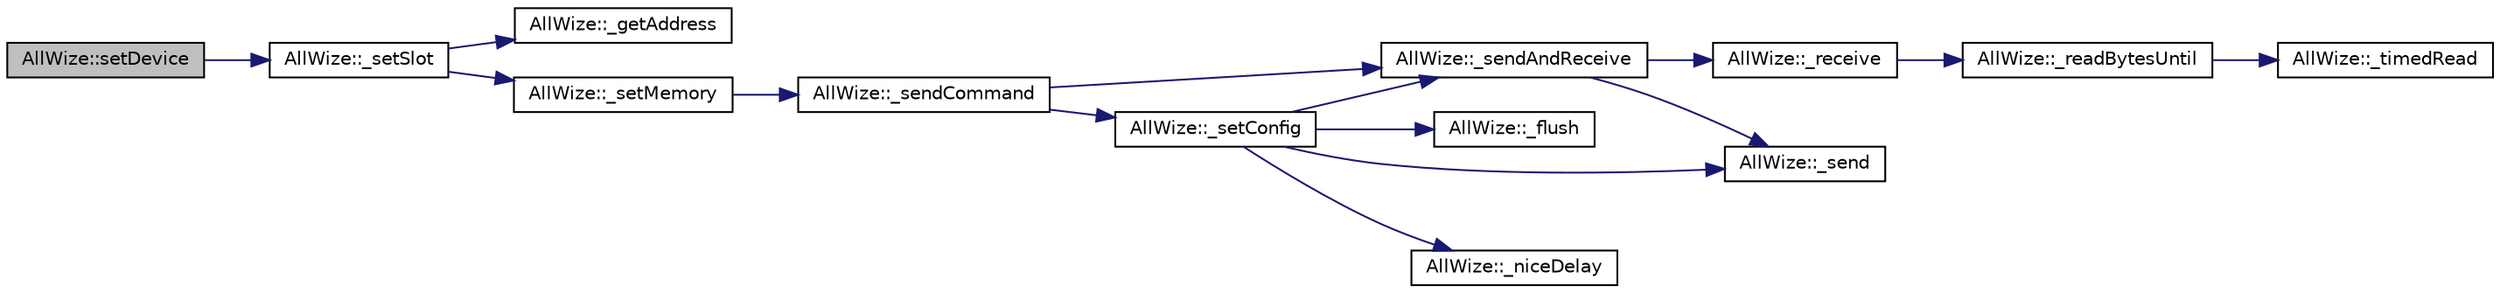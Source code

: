 digraph "AllWize::setDevice"
{
  edge [fontname="Helvetica",fontsize="10",labelfontname="Helvetica",labelfontsize="10"];
  node [fontname="Helvetica",fontsize="10",shape=record];
  rankdir="LR";
  Node1433 [label="AllWize::setDevice",height=0.2,width=0.4,color="black", fillcolor="grey75", style="filled", fontcolor="black"];
  Node1433 -> Node1434 [color="midnightblue",fontsize="10",style="solid",fontname="Helvetica"];
  Node1434 [label="AllWize::_setSlot",height=0.2,width=0.4,color="black", fillcolor="white", style="filled",URL="$classAllWize.html#a594ee81885697cfe4dde313e2d3f6731",tooltip="Sets non-volatile memory contents starting from given address. "];
  Node1434 -> Node1435 [color="midnightblue",fontsize="10",style="solid",fontname="Helvetica"];
  Node1435 [label="AllWize::_getAddress",height=0.2,width=0.4,color="black", fillcolor="white", style="filled",URL="$classAllWize.html#a15521b383a1cf20ac9e7adf6bc90b792",tooltip="Return the physical memory address for the given slot. "];
  Node1434 -> Node1436 [color="midnightblue",fontsize="10",style="solid",fontname="Helvetica"];
  Node1436 [label="AllWize::_setMemory",height=0.2,width=0.4,color="black", fillcolor="white", style="filled",URL="$classAllWize.html#a1ea5bba23570f50e5326108f31c00050",tooltip="Sets non-volatile memory contents starting from given address. "];
  Node1436 -> Node1437 [color="midnightblue",fontsize="10",style="solid",fontname="Helvetica"];
  Node1437 [label="AllWize::_sendCommand",height=0.2,width=0.4,color="black", fillcolor="white", style="filled",URL="$classAllWize.html#aa396ffb4a719730440575425c981adef",tooltip="Sends a command with the given data. "];
  Node1437 -> Node1438 [color="midnightblue",fontsize="10",style="solid",fontname="Helvetica"];
  Node1438 [label="AllWize::_setConfig",height=0.2,width=0.4,color="black", fillcolor="white", style="filled",URL="$classAllWize.html#a493af0599b973f713192b175000264e6",tooltip="Sets or unsets config mode. "];
  Node1438 -> Node1439 [color="midnightblue",fontsize="10",style="solid",fontname="Helvetica"];
  Node1439 [label="AllWize::_flush",height=0.2,width=0.4,color="black", fillcolor="white", style="filled",URL="$classAllWize.html#ace21941ce1a1174ef567c1a269ebf551",tooltip="Flushes the serial line to the module. "];
  Node1438 -> Node1440 [color="midnightblue",fontsize="10",style="solid",fontname="Helvetica"];
  Node1440 [label="AllWize::_sendAndReceive",height=0.2,width=0.4,color="black", fillcolor="white", style="filled",URL="$classAllWize.html#af4c575f742b3c2a837058846b83fbfe1",tooltip="Sends a binary buffer and waits for response. Returns the number of bytes received and stored in the ..."];
  Node1440 -> Node1441 [color="midnightblue",fontsize="10",style="solid",fontname="Helvetica"];
  Node1441 [label="AllWize::_send",height=0.2,width=0.4,color="black", fillcolor="white", style="filled",URL="$classAllWize.html#ac194cac5fd63b864ef567fb7a51a2ac9",tooltip="Sends a binary buffer to the module UART. Returns the number of bytes actually sent. "];
  Node1440 -> Node1442 [color="midnightblue",fontsize="10",style="solid",fontname="Helvetica"];
  Node1442 [label="AllWize::_receive",height=0.2,width=0.4,color="black", fillcolor="white", style="filled",URL="$classAllWize.html#a197c8bd0c47789acefd4e360ca697feb",tooltip="Listens to incoming data from the module until timeout or END_OF_RESPONSE. "];
  Node1442 -> Node1443 [color="midnightblue",fontsize="10",style="solid",fontname="Helvetica"];
  Node1443 [label="AllWize::_readBytesUntil",height=0.2,width=0.4,color="black", fillcolor="white", style="filled",URL="$classAllWize.html#a3cdbc480293b0e3c24107c549b485d5c",tooltip="Reads the stream buffer up to a certain char or times out. "];
  Node1443 -> Node1444 [color="midnightblue",fontsize="10",style="solid",fontname="Helvetica"];
  Node1444 [label="AllWize::_timedRead",height=0.2,width=0.4,color="black", fillcolor="white", style="filled",URL="$classAllWize.html#ac33ba05cebc3de22babb477922a07eaf",tooltip="Reads a byte from the stream with a timeout. "];
  Node1438 -> Node1441 [color="midnightblue",fontsize="10",style="solid",fontname="Helvetica"];
  Node1438 -> Node1445 [color="midnightblue",fontsize="10",style="solid",fontname="Helvetica"];
  Node1445 [label="AllWize::_niceDelay",height=0.2,width=0.4,color="black", fillcolor="white", style="filled",URL="$classAllWize.html#afeed45d2a47e184092d6dcd64c22fb72",tooltip="Does a non-blocking delay. "];
  Node1437 -> Node1440 [color="midnightblue",fontsize="10",style="solid",fontname="Helvetica"];
}
